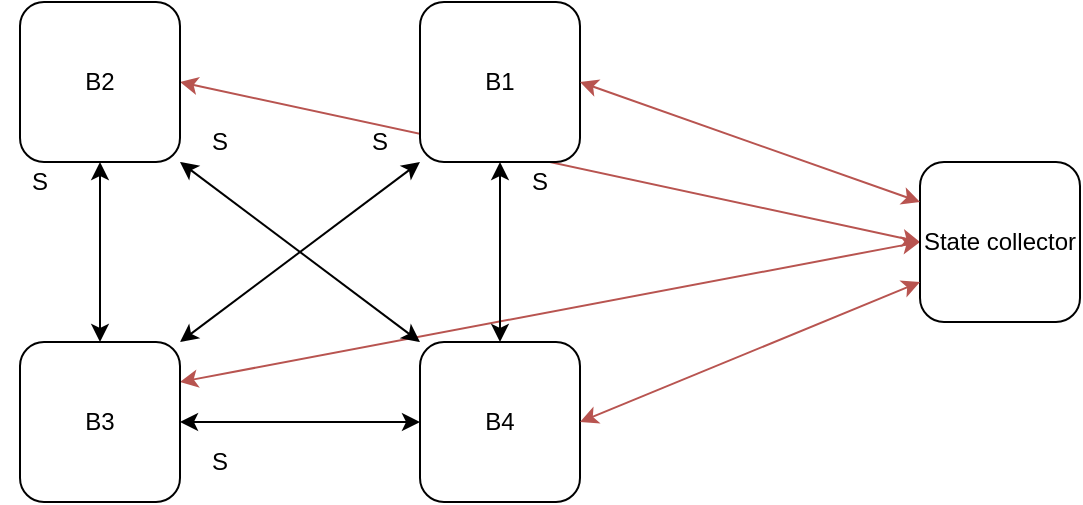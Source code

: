 <mxfile version="12.5.1" type="device"><diagram id="vDWgEbnVndUTgcc3vMNX" name="Page-1"><mxGraphModel dx="1020" dy="615" grid="1" gridSize="10" guides="1" tooltips="1" connect="1" arrows="1" fold="1" page="1" pageScale="1" pageWidth="827" pageHeight="1169" math="0" shadow="0"><root><mxCell id="0"/><mxCell id="1" parent="0"/><mxCell id="k_TKVMW3aF_uiofNNbTi-4" value="" style="endArrow=classic;startArrow=classic;html=1;entryX=0;entryY=0.5;entryDx=0;entryDy=0;exitX=1;exitY=0.25;exitDx=0;exitDy=0;fillColor=#f8cecc;strokeColor=#b85450;" edge="1" parent="1" source="UaawSfclCrW5EESzSD5s-17" target="k_TKVMW3aF_uiofNNbTi-1"><mxGeometry width="50" height="50" relative="1" as="geometry"><mxPoint x="190" y="460" as="sourcePoint"/><mxPoint x="240" y="410" as="targetPoint"/></mxGeometry></mxCell><mxCell id="k_TKVMW3aF_uiofNNbTi-3" value="" style="endArrow=classic;startArrow=classic;html=1;entryX=0;entryY=0.5;entryDx=0;entryDy=0;exitX=1;exitY=0.5;exitDx=0;exitDy=0;fillColor=#f8cecc;strokeColor=#b85450;" edge="1" parent="1" source="UaawSfclCrW5EESzSD5s-15" target="k_TKVMW3aF_uiofNNbTi-1"><mxGeometry width="50" height="50" relative="1" as="geometry"><mxPoint x="490" y="190" as="sourcePoint"/><mxPoint x="660" y="250" as="targetPoint"/></mxGeometry></mxCell><mxCell id="UaawSfclCrW5EESzSD5s-15" value="B2" style="rounded=1;whiteSpace=wrap;html=1;" parent="1" vertex="1"><mxGeometry x="200" y="140" width="80" height="80" as="geometry"/></mxCell><mxCell id="UaawSfclCrW5EESzSD5s-16" value="B1" style="rounded=1;whiteSpace=wrap;html=1;" parent="1" vertex="1"><mxGeometry x="400" y="140" width="80" height="80" as="geometry"/></mxCell><mxCell id="UaawSfclCrW5EESzSD5s-17" value="B3" style="rounded=1;whiteSpace=wrap;html=1;" parent="1" vertex="1"><mxGeometry x="200" y="310" width="80" height="80" as="geometry"/></mxCell><mxCell id="UaawSfclCrW5EESzSD5s-18" value="B4" style="rounded=1;whiteSpace=wrap;html=1;" parent="1" vertex="1"><mxGeometry x="400" y="310" width="80" height="80" as="geometry"/></mxCell><mxCell id="UaawSfclCrW5EESzSD5s-19" value="" style="endArrow=classic;startArrow=classic;html=1;entryX=0.5;entryY=1;entryDx=0;entryDy=0;exitX=0.5;exitY=0;exitDx=0;exitDy=0;" parent="1" source="UaawSfclCrW5EESzSD5s-17" target="UaawSfclCrW5EESzSD5s-15" edge="1"><mxGeometry width="50" height="50" relative="1" as="geometry"><mxPoint x="200" y="430" as="sourcePoint"/><mxPoint x="250" y="380" as="targetPoint"/></mxGeometry></mxCell><mxCell id="UaawSfclCrW5EESzSD5s-20" value="" style="endArrow=classic;startArrow=classic;html=1;entryX=1;entryY=0.5;entryDx=0;entryDy=0;exitX=0;exitY=0.5;exitDx=0;exitDy=0;" parent="1" source="UaawSfclCrW5EESzSD5s-18" target="UaawSfclCrW5EESzSD5s-17" edge="1"><mxGeometry width="50" height="50" relative="1" as="geometry"><mxPoint x="200" y="460" as="sourcePoint"/><mxPoint x="250" y="410" as="targetPoint"/></mxGeometry></mxCell><mxCell id="UaawSfclCrW5EESzSD5s-21" value="" style="endArrow=classic;startArrow=classic;html=1;entryX=0;entryY=0;entryDx=0;entryDy=0;exitX=1;exitY=1;exitDx=0;exitDy=0;" parent="1" source="UaawSfclCrW5EESzSD5s-15" target="UaawSfclCrW5EESzSD5s-18" edge="1"><mxGeometry width="50" height="50" relative="1" as="geometry"><mxPoint x="200" y="430" as="sourcePoint"/><mxPoint x="250" y="380" as="targetPoint"/></mxGeometry></mxCell><mxCell id="UaawSfclCrW5EESzSD5s-22" value="" style="endArrow=classic;startArrow=classic;html=1;exitX=1;exitY=0;exitDx=0;exitDy=0;entryX=0;entryY=1;entryDx=0;entryDy=0;" parent="1" source="UaawSfclCrW5EESzSD5s-17" target="UaawSfclCrW5EESzSD5s-16" edge="1"><mxGeometry width="50" height="50" relative="1" as="geometry"><mxPoint x="550" y="280" as="sourcePoint"/><mxPoint x="600" y="230" as="targetPoint"/></mxGeometry></mxCell><mxCell id="UaawSfclCrW5EESzSD5s-23" value="" style="endArrow=classic;startArrow=classic;html=1;entryX=0.5;entryY=1;entryDx=0;entryDy=0;exitX=0.5;exitY=0;exitDx=0;exitDy=0;" parent="1" source="UaawSfclCrW5EESzSD5s-18" target="UaawSfclCrW5EESzSD5s-16" edge="1"><mxGeometry width="50" height="50" relative="1" as="geometry"><mxPoint x="227" y="430" as="sourcePoint"/><mxPoint x="277" y="380" as="targetPoint"/></mxGeometry></mxCell><mxCell id="NS3MRIbdiTjZ0F72nMm2-1" value="S" style="text;html=1;strokeColor=none;fillColor=none;align=center;verticalAlign=middle;whiteSpace=wrap;rounded=0;" parent="1" vertex="1"><mxGeometry x="440" y="220" width="40" height="20" as="geometry"/></mxCell><mxCell id="NS3MRIbdiTjZ0F72nMm2-2" value="S" style="text;html=1;strokeColor=none;fillColor=none;align=center;verticalAlign=middle;whiteSpace=wrap;rounded=0;" parent="1" vertex="1"><mxGeometry x="190" y="220" width="40" height="20" as="geometry"/></mxCell><mxCell id="NS3MRIbdiTjZ0F72nMm2-4" value="S" style="text;html=1;strokeColor=none;fillColor=none;align=center;verticalAlign=middle;whiteSpace=wrap;rounded=0;" parent="1" vertex="1"><mxGeometry x="280" y="360" width="40" height="20" as="geometry"/></mxCell><mxCell id="NS3MRIbdiTjZ0F72nMm2-5" value="S" style="text;html=1;strokeColor=none;fillColor=none;align=center;verticalAlign=middle;whiteSpace=wrap;rounded=0;" parent="1" vertex="1"><mxGeometry x="280" y="200" width="40" height="20" as="geometry"/></mxCell><mxCell id="NS3MRIbdiTjZ0F72nMm2-6" value="S" style="text;html=1;strokeColor=none;fillColor=none;align=center;verticalAlign=middle;whiteSpace=wrap;rounded=0;" parent="1" vertex="1"><mxGeometry x="360" y="200" width="40" height="20" as="geometry"/></mxCell><mxCell id="k_TKVMW3aF_uiofNNbTi-1" value="State collector" style="rounded=1;whiteSpace=wrap;html=1;" vertex="1" parent="1"><mxGeometry x="650" y="220" width="80" height="80" as="geometry"/></mxCell><mxCell id="k_TKVMW3aF_uiofNNbTi-2" value="" style="endArrow=classic;startArrow=classic;html=1;entryX=0;entryY=0.25;entryDx=0;entryDy=0;exitX=1;exitY=0.5;exitDx=0;exitDy=0;fillColor=#f8cecc;strokeColor=#b85450;" edge="1" parent="1" source="UaawSfclCrW5EESzSD5s-16" target="k_TKVMW3aF_uiofNNbTi-1"><mxGeometry width="50" height="50" relative="1" as="geometry"><mxPoint x="570" y="160" as="sourcePoint"/><mxPoint x="620" y="110" as="targetPoint"/></mxGeometry></mxCell><mxCell id="k_TKVMW3aF_uiofNNbTi-5" value="" style="endArrow=classic;startArrow=classic;html=1;entryX=0;entryY=0.75;entryDx=0;entryDy=0;fillColor=#f8cecc;strokeColor=#b85450;" edge="1" parent="1" target="k_TKVMW3aF_uiofNNbTi-1"><mxGeometry width="50" height="50" relative="1" as="geometry"><mxPoint x="480" y="350" as="sourcePoint"/><mxPoint x="240" y="410" as="targetPoint"/></mxGeometry></mxCell></root></mxGraphModel></diagram></mxfile>